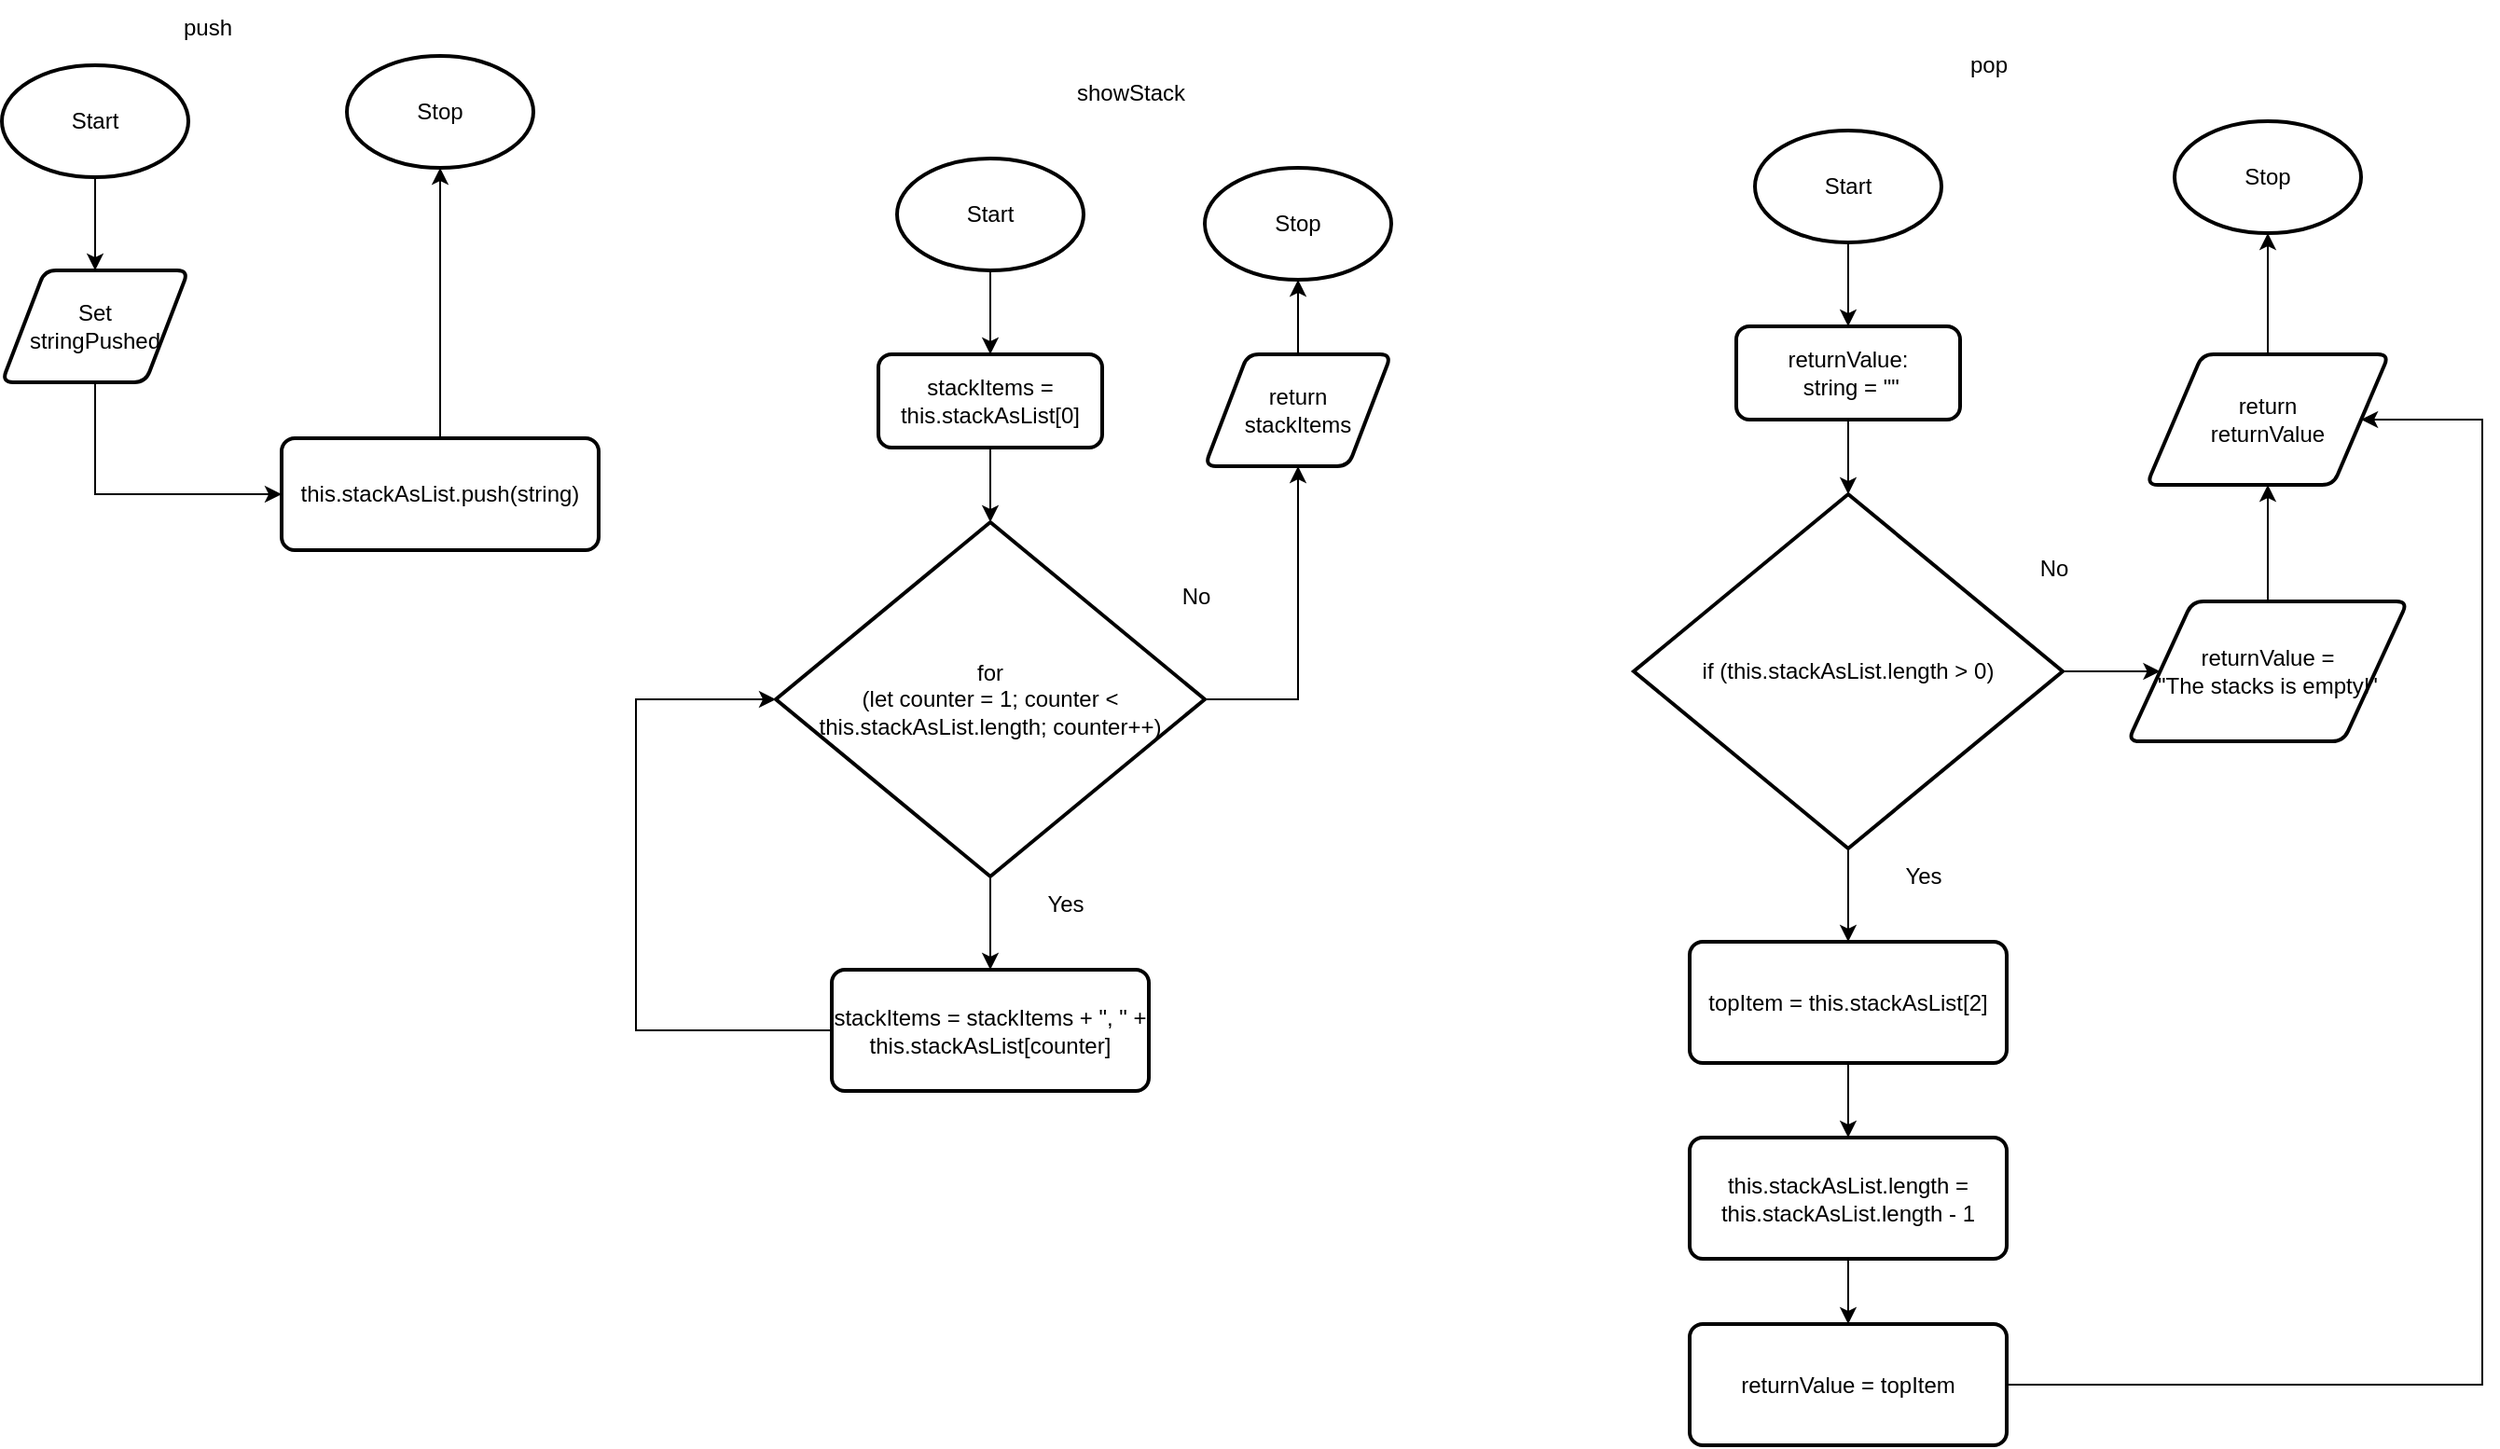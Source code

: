 <mxfile>
    <diagram id="5gMrNbhCcvMap2-kCo8e" name="Page-1">
        <mxGraphModel dx="1851" dy="512" grid="1" gridSize="10" guides="1" tooltips="1" connect="1" arrows="1" fold="1" page="1" pageScale="1" pageWidth="827" pageHeight="1169" math="0" shadow="0">
            <root>
                <mxCell id="0"/>
                <mxCell id="1" parent="0"/>
                <mxCell id="97" style="edgeStyle=none;html=1;entryX=0.5;entryY=0;entryDx=0;entryDy=0;" parent="1" source="66" target="73" edge="1">
                    <mxGeometry relative="1" as="geometry"/>
                </mxCell>
                <mxCell id="66" value="Start" style="strokeWidth=2;html=1;shape=mxgraph.flowchart.start_1;whiteSpace=wrap;" parent="1" vertex="1">
                    <mxGeometry x="-100" y="85" width="100" height="60" as="geometry"/>
                </mxCell>
                <mxCell id="67" value="Stop" style="strokeWidth=2;html=1;shape=mxgraph.flowchart.start_1;whiteSpace=wrap;" parent="1" vertex="1">
                    <mxGeometry x="85" y="80" width="100" height="60" as="geometry"/>
                </mxCell>
                <mxCell id="75" style="edgeStyle=none;rounded=0;html=1;entryX=0.5;entryY=1;entryDx=0;entryDy=0;entryPerimeter=0;fontSize=9;" parent="1" source="71" target="67" edge="1">
                    <mxGeometry relative="1" as="geometry"/>
                </mxCell>
                <mxCell id="71" value="&lt;font style=&quot;font-size: 12px;&quot;&gt;this.stackAsList.push(string)&lt;/font&gt;" style="rounded=1;whiteSpace=wrap;html=1;absoluteArcSize=1;arcSize=14;strokeWidth=2;fontSize=9;" parent="1" vertex="1">
                    <mxGeometry x="50" y="285" width="170" height="60" as="geometry"/>
                </mxCell>
                <mxCell id="72" value="push" style="text;html=1;align=center;verticalAlign=middle;resizable=0;points=[];autosize=1;strokeColor=none;fillColor=none;" parent="1" vertex="1">
                    <mxGeometry x="-15" y="50" width="50" height="30" as="geometry"/>
                </mxCell>
                <mxCell id="74" style="edgeStyle=none;rounded=0;html=1;" parent="1" source="73" target="71" edge="1">
                    <mxGeometry relative="1" as="geometry">
                        <Array as="points">
                            <mxPoint x="-50" y="315"/>
                        </Array>
                    </mxGeometry>
                </mxCell>
                <mxCell id="73" value="Set &lt;br&gt;stringPushed" style="shape=parallelogram;html=1;strokeWidth=2;perimeter=parallelogramPerimeter;whiteSpace=wrap;rounded=1;arcSize=12;size=0.23;" parent="1" vertex="1">
                    <mxGeometry x="-100" y="195" width="100" height="60" as="geometry"/>
                </mxCell>
                <mxCell id="98" style="edgeStyle=none;html=1;entryX=0.5;entryY=0;entryDx=0;entryDy=0;" parent="1" source="77" target="99" edge="1">
                    <mxGeometry relative="1" as="geometry">
                        <mxPoint x="430" y="235" as="targetPoint"/>
                    </mxGeometry>
                </mxCell>
                <mxCell id="77" value="Start" style="strokeWidth=2;html=1;shape=mxgraph.flowchart.start_1;whiteSpace=wrap;" parent="1" vertex="1">
                    <mxGeometry x="380" y="135" width="100" height="60" as="geometry"/>
                </mxCell>
                <mxCell id="78" value="Stop" style="strokeWidth=2;html=1;shape=mxgraph.flowchart.start_1;whiteSpace=wrap;" parent="1" vertex="1">
                    <mxGeometry x="545" y="140" width="100" height="60" as="geometry"/>
                </mxCell>
                <mxCell id="79" style="edgeStyle=none;html=1;entryX=0.5;entryY=0;entryDx=0;entryDy=0;fontSize=12;entryPerimeter=0;" parent="1" source="99" target="84" edge="1">
                    <mxGeometry relative="1" as="geometry">
                        <mxPoint x="430" y="295.0" as="sourcePoint"/>
                        <mxPoint x="430" y="335.0" as="targetPoint"/>
                    </mxGeometry>
                </mxCell>
                <mxCell id="83" value="showStack" style="text;html=1;align=center;verticalAlign=middle;resizable=0;points=[];autosize=1;strokeColor=none;fillColor=none;" parent="1" vertex="1">
                    <mxGeometry x="465" y="85" width="80" height="30" as="geometry"/>
                </mxCell>
                <mxCell id="87" style="edgeStyle=none;html=1;fontSize=6;" parent="1" source="84" target="86" edge="1">
                    <mxGeometry relative="1" as="geometry"/>
                </mxCell>
                <mxCell id="101" style="edgeStyle=elbowEdgeStyle;html=1;entryX=0.5;entryY=1;entryDx=0;entryDy=0;elbow=vertical;exitX=1;exitY=0.5;exitDx=0;exitDy=0;exitPerimeter=0;rounded=0;" parent="1" source="84" target="100" edge="1">
                    <mxGeometry relative="1" as="geometry">
                        <Array as="points">
                            <mxPoint x="595" y="425"/>
                        </Array>
                    </mxGeometry>
                </mxCell>
                <mxCell id="84" value="&lt;font style=&quot;font-size: 12px;&quot;&gt;for &lt;br&gt;(let counter = 1; counter &amp;lt; this.stackAsList.length; counter++)&lt;/font&gt;" style="strokeWidth=2;html=1;shape=mxgraph.flowchart.decision;whiteSpace=wrap;fontSize=6;" parent="1" vertex="1">
                    <mxGeometry x="315" y="330" width="230" height="190" as="geometry"/>
                </mxCell>
                <mxCell id="93" style="edgeStyle=elbowEdgeStyle;rounded=0;elbow=vertical;html=1;entryX=0;entryY=0.5;entryDx=0;entryDy=0;entryPerimeter=0;fontSize=12;" parent="1" source="86" target="84" edge="1">
                    <mxGeometry relative="1" as="geometry">
                        <Array as="points">
                            <mxPoint x="240" y="500"/>
                        </Array>
                    </mxGeometry>
                </mxCell>
                <mxCell id="86" value="stackItems = stackItems + &quot;, &quot; + this.stackAsList[counter]" style="rounded=1;whiteSpace=wrap;html=1;absoluteArcSize=1;arcSize=14;strokeWidth=2;fontSize=12;" parent="1" vertex="1">
                    <mxGeometry x="345" y="570" width="170" height="65" as="geometry"/>
                </mxCell>
                <mxCell id="90" value="Yes" style="text;html=1;align=center;verticalAlign=middle;resizable=0;points=[];autosize=1;strokeColor=none;fillColor=none;fontSize=12;" parent="1" vertex="1">
                    <mxGeometry x="450" y="520" width="40" height="30" as="geometry"/>
                </mxCell>
                <mxCell id="92" value="No" style="text;html=1;align=center;verticalAlign=middle;resizable=0;points=[];autosize=1;strokeColor=none;fillColor=none;fontSize=12;" parent="1" vertex="1">
                    <mxGeometry x="520" y="355" width="40" height="30" as="geometry"/>
                </mxCell>
                <mxCell id="99" value="stackItems = this.stackAsList[0]" style="rounded=1;whiteSpace=wrap;html=1;absoluteArcSize=1;arcSize=14;strokeWidth=2;" parent="1" vertex="1">
                    <mxGeometry x="370" y="240" width="120" height="50" as="geometry"/>
                </mxCell>
                <mxCell id="102" style="edgeStyle=elbowEdgeStyle;rounded=0;elbow=vertical;html=1;entryX=0.5;entryY=1;entryDx=0;entryDy=0;entryPerimeter=0;" parent="1" source="100" target="78" edge="1">
                    <mxGeometry relative="1" as="geometry"/>
                </mxCell>
                <mxCell id="100" value="return &lt;br&gt;stackItems" style="shape=parallelogram;html=1;strokeWidth=2;perimeter=parallelogramPerimeter;whiteSpace=wrap;rounded=1;arcSize=12;size=0.23;" parent="1" vertex="1">
                    <mxGeometry x="545" y="240" width="100" height="60" as="geometry"/>
                </mxCell>
                <mxCell id="103" style="edgeStyle=none;html=1;entryX=0.5;entryY=0;entryDx=0;entryDy=0;" edge="1" parent="1" source="104" target="115">
                    <mxGeometry relative="1" as="geometry">
                        <mxPoint x="890" y="220" as="targetPoint"/>
                    </mxGeometry>
                </mxCell>
                <mxCell id="104" value="Start" style="strokeWidth=2;html=1;shape=mxgraph.flowchart.start_1;whiteSpace=wrap;" vertex="1" parent="1">
                    <mxGeometry x="840" y="120" width="100" height="60" as="geometry"/>
                </mxCell>
                <mxCell id="105" value="Stop" style="strokeWidth=2;html=1;shape=mxgraph.flowchart.start_1;whiteSpace=wrap;" vertex="1" parent="1">
                    <mxGeometry x="1065" y="115" width="100" height="60" as="geometry"/>
                </mxCell>
                <mxCell id="106" style="edgeStyle=none;html=1;entryX=0.5;entryY=0;entryDx=0;entryDy=0;fontSize=12;entryPerimeter=0;" edge="1" parent="1" source="115" target="110">
                    <mxGeometry relative="1" as="geometry">
                        <mxPoint x="890" y="280.0" as="sourcePoint"/>
                        <mxPoint x="890" y="320.0" as="targetPoint"/>
                    </mxGeometry>
                </mxCell>
                <mxCell id="107" value="pop" style="text;html=1;align=center;verticalAlign=middle;resizable=0;points=[];autosize=1;strokeColor=none;fillColor=none;" vertex="1" parent="1">
                    <mxGeometry x="945" y="70" width="40" height="30" as="geometry"/>
                </mxCell>
                <mxCell id="108" style="edgeStyle=none;html=1;fontSize=6;" edge="1" parent="1" source="110" target="112">
                    <mxGeometry relative="1" as="geometry"/>
                </mxCell>
                <mxCell id="124" style="edgeStyle=none;html=1;entryX=0;entryY=0.5;entryDx=0;entryDy=0;" edge="1" parent="1" source="110" target="123">
                    <mxGeometry relative="1" as="geometry"/>
                </mxCell>
                <mxCell id="110" value="&lt;span style=&quot;font-size: 12px;&quot;&gt;if (this.stackAsList.length &amp;gt; 0)&lt;/span&gt;" style="strokeWidth=2;html=1;shape=mxgraph.flowchart.decision;whiteSpace=wrap;fontSize=6;" vertex="1" parent="1">
                    <mxGeometry x="775" y="315" width="230" height="190" as="geometry"/>
                </mxCell>
                <mxCell id="119" style="edgeStyle=none;html=1;" edge="1" parent="1" source="112" target="118">
                    <mxGeometry relative="1" as="geometry"/>
                </mxCell>
                <mxCell id="112" value="topItem = this.stackAsList[2]" style="rounded=1;whiteSpace=wrap;html=1;absoluteArcSize=1;arcSize=14;strokeWidth=2;fontSize=12;" vertex="1" parent="1">
                    <mxGeometry x="805" y="555" width="170" height="65" as="geometry"/>
                </mxCell>
                <mxCell id="113" value="Yes" style="text;html=1;align=center;verticalAlign=middle;resizable=0;points=[];autosize=1;strokeColor=none;fillColor=none;fontSize=12;" vertex="1" parent="1">
                    <mxGeometry x="910" y="505" width="40" height="30" as="geometry"/>
                </mxCell>
                <mxCell id="114" value="No" style="text;html=1;align=center;verticalAlign=middle;resizable=0;points=[];autosize=1;strokeColor=none;fillColor=none;fontSize=12;" vertex="1" parent="1">
                    <mxGeometry x="980" y="340" width="40" height="30" as="geometry"/>
                </mxCell>
                <mxCell id="115" value="returnValue:&lt;br&gt;&amp;nbsp;string = &quot;&quot;" style="rounded=1;whiteSpace=wrap;html=1;absoluteArcSize=1;arcSize=14;strokeWidth=2;" vertex="1" parent="1">
                    <mxGeometry x="830" y="225" width="120" height="50" as="geometry"/>
                </mxCell>
                <mxCell id="127" style="edgeStyle=none;html=1;entryX=0.5;entryY=1;entryDx=0;entryDy=0;entryPerimeter=0;" edge="1" parent="1" source="117" target="105">
                    <mxGeometry relative="1" as="geometry"/>
                </mxCell>
                <mxCell id="117" value="return &lt;br&gt;returnValue" style="shape=parallelogram;html=1;strokeWidth=2;perimeter=parallelogramPerimeter;whiteSpace=wrap;rounded=1;arcSize=12;size=0.23;" vertex="1" parent="1">
                    <mxGeometry x="1050" y="240" width="130" height="70" as="geometry"/>
                </mxCell>
                <mxCell id="121" style="edgeStyle=none;html=1;" edge="1" parent="1" source="118" target="120">
                    <mxGeometry relative="1" as="geometry"/>
                </mxCell>
                <mxCell id="118" value="&lt;div&gt;this.stackAsList.length = this.stackAsList.length - 1&lt;/div&gt;" style="rounded=1;whiteSpace=wrap;html=1;absoluteArcSize=1;arcSize=14;strokeWidth=2;fontSize=12;" vertex="1" parent="1">
                    <mxGeometry x="805" y="660" width="170" height="65" as="geometry"/>
                </mxCell>
                <mxCell id="128" style="edgeStyle=elbowEdgeStyle;html=1;entryX=1;entryY=0.5;entryDx=0;entryDy=0;elbow=vertical;rounded=0;" edge="1" parent="1" source="120" target="117">
                    <mxGeometry relative="1" as="geometry">
                        <Array as="points">
                            <mxPoint x="1230" y="560"/>
                            <mxPoint x="1070" y="800"/>
                        </Array>
                    </mxGeometry>
                </mxCell>
                <mxCell id="120" value="&lt;div&gt;returnValue = topItem&lt;/div&gt;" style="rounded=1;whiteSpace=wrap;html=1;absoluteArcSize=1;arcSize=14;strokeWidth=2;fontSize=12;" vertex="1" parent="1">
                    <mxGeometry x="805" y="760" width="170" height="65" as="geometry"/>
                </mxCell>
                <mxCell id="126" style="edgeStyle=none;html=1;" edge="1" parent="1" source="123" target="117">
                    <mxGeometry relative="1" as="geometry"/>
                </mxCell>
                <mxCell id="123" value="returnValue = &lt;br&gt;&quot;The stacks is empty!&quot;" style="shape=parallelogram;html=1;strokeWidth=2;perimeter=parallelogramPerimeter;whiteSpace=wrap;rounded=1;arcSize=12;size=0.23;" vertex="1" parent="1">
                    <mxGeometry x="1040" y="372.5" width="150" height="75" as="geometry"/>
                </mxCell>
            </root>
        </mxGraphModel>
    </diagram>
</mxfile>